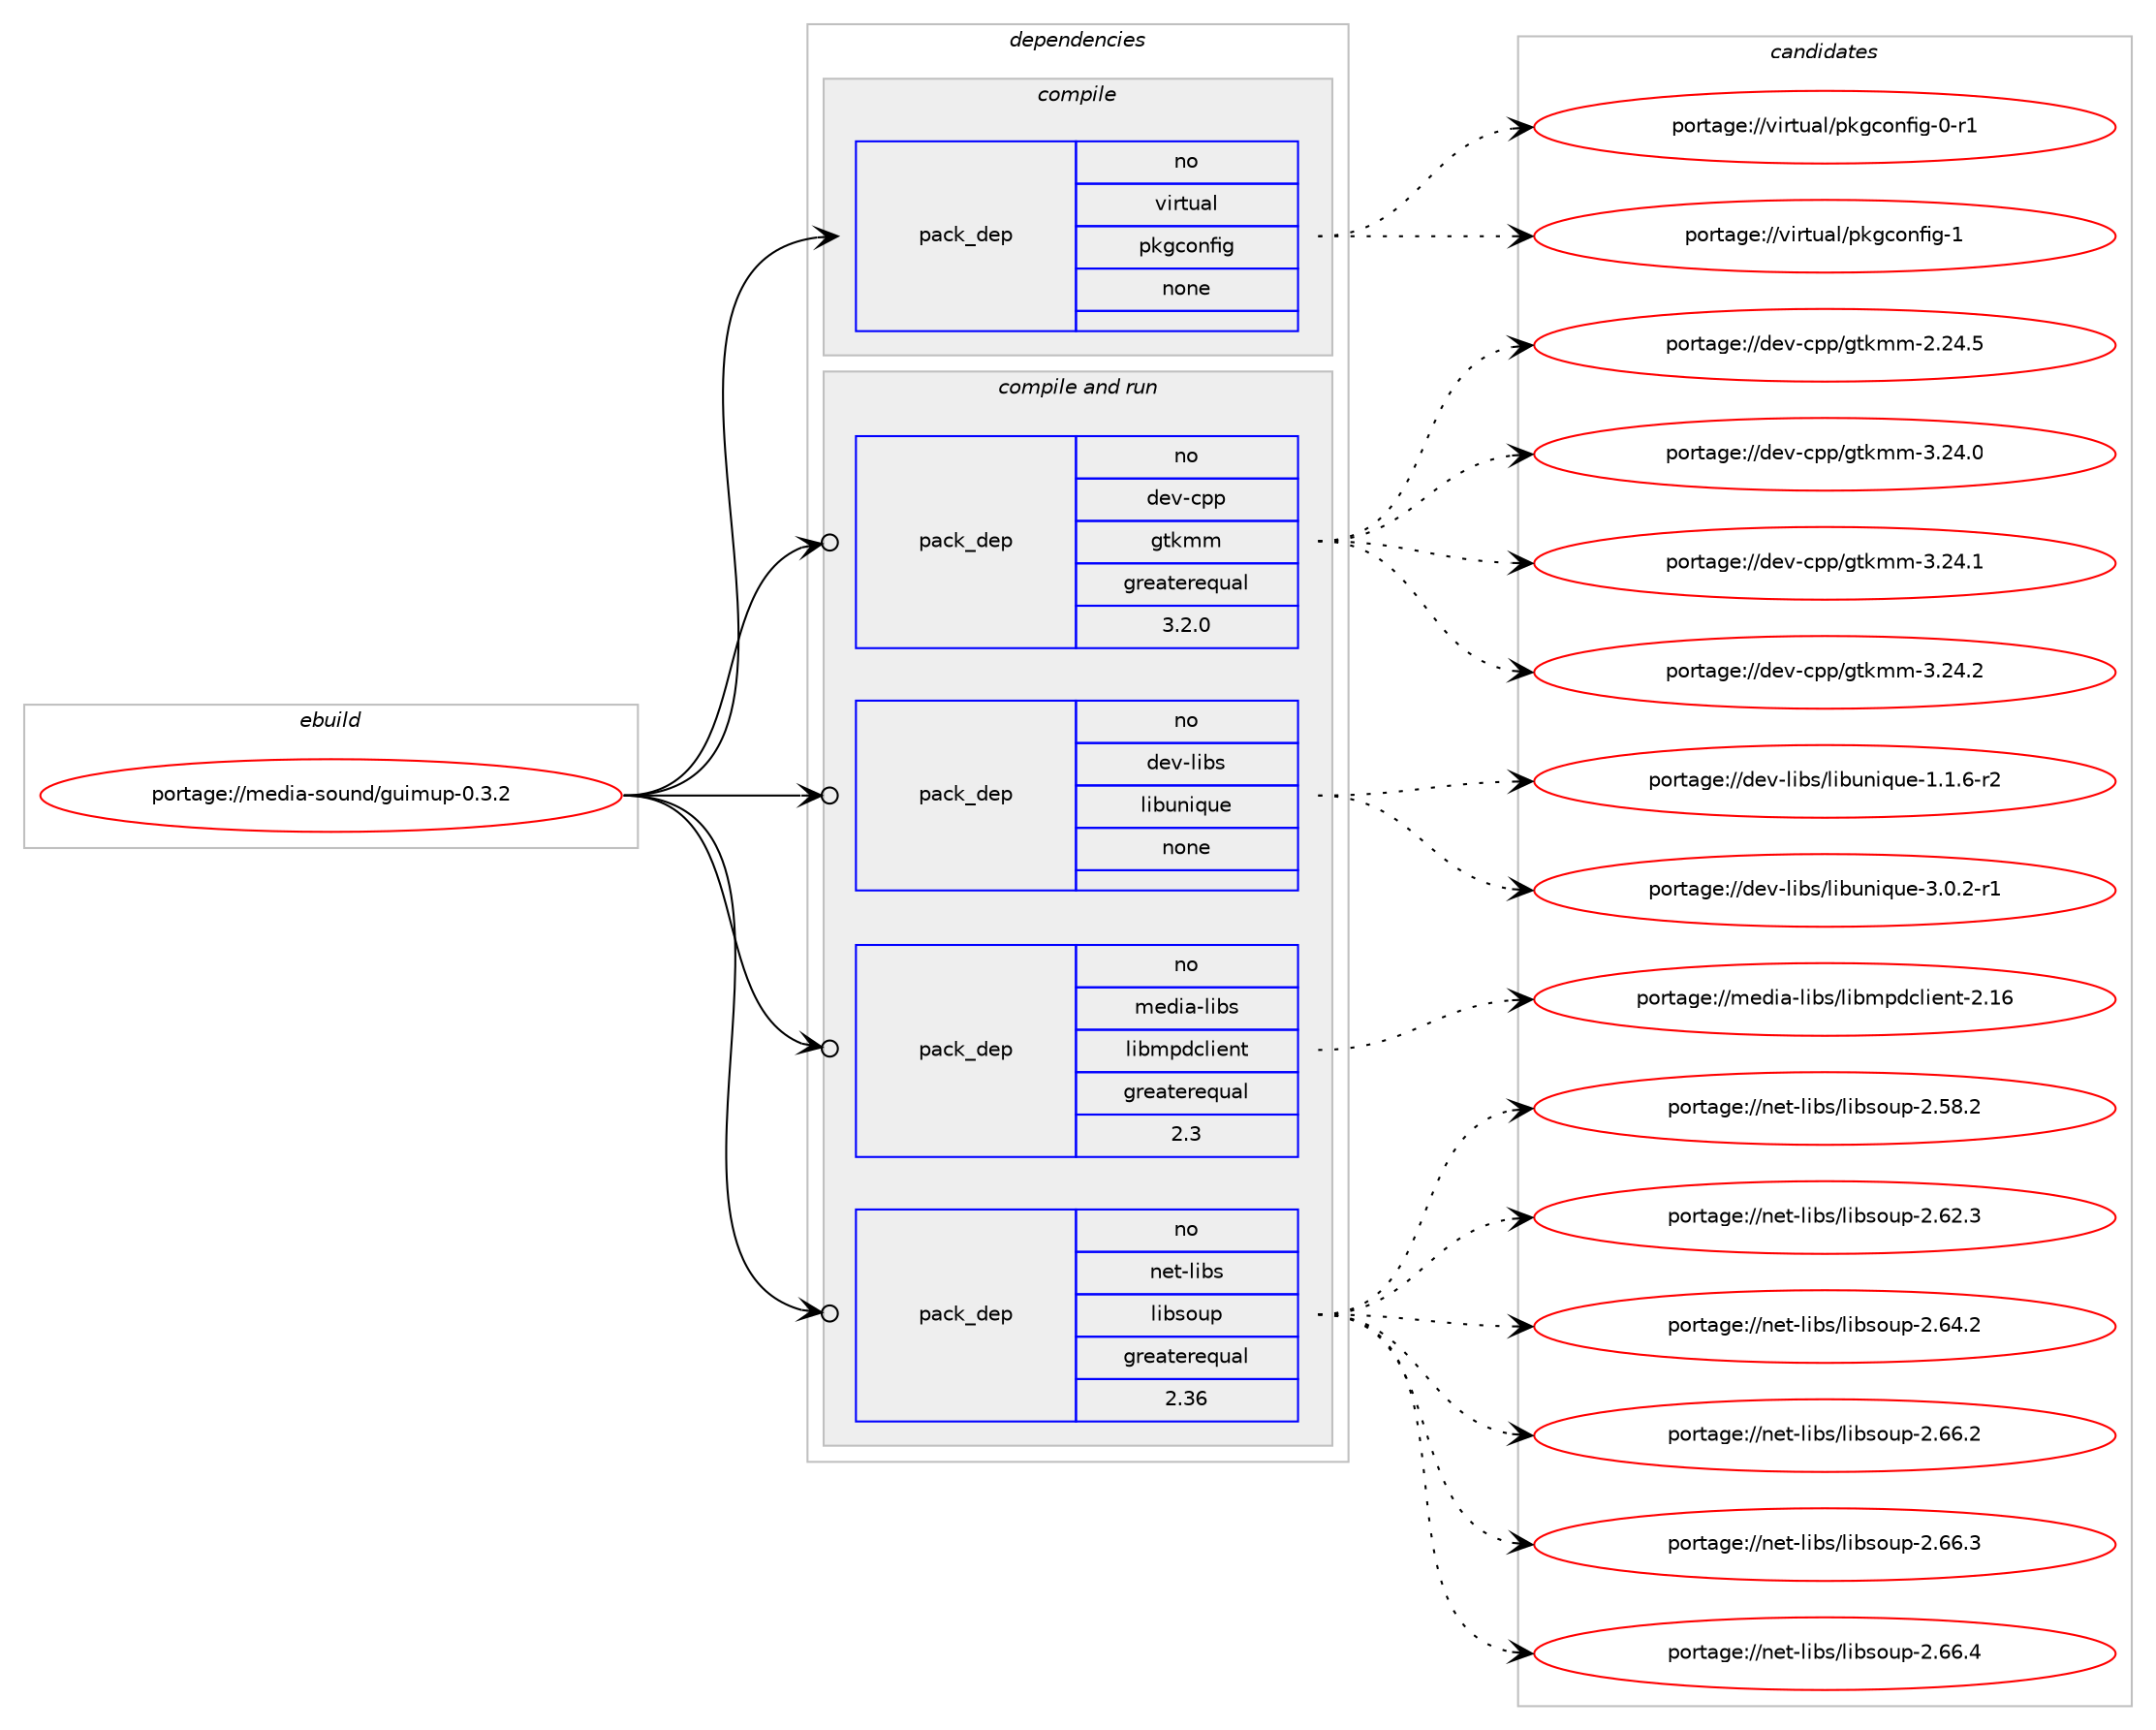 digraph prolog {

# *************
# Graph options
# *************

newrank=true;
concentrate=true;
compound=true;
graph [rankdir=LR,fontname=Helvetica,fontsize=10,ranksep=1.5];#, ranksep=2.5, nodesep=0.2];
edge  [arrowhead=vee];
node  [fontname=Helvetica,fontsize=10];

# **********
# The ebuild
# **********

subgraph cluster_leftcol {
color=gray;
rank=same;
label=<<i>ebuild</i>>;
id [label="portage://media-sound/guimup-0.3.2", color=red, width=4, href="../media-sound/guimup-0.3.2.svg"];
}

# ****************
# The dependencies
# ****************

subgraph cluster_midcol {
color=gray;
label=<<i>dependencies</i>>;
subgraph cluster_compile {
fillcolor="#eeeeee";
style=filled;
label=<<i>compile</i>>;
subgraph pack244217 {
dependency332177 [label=<<TABLE BORDER="0" CELLBORDER="1" CELLSPACING="0" CELLPADDING="4" WIDTH="220"><TR><TD ROWSPAN="6" CELLPADDING="30">pack_dep</TD></TR><TR><TD WIDTH="110">no</TD></TR><TR><TD>virtual</TD></TR><TR><TD>pkgconfig</TD></TR><TR><TD>none</TD></TR><TR><TD></TD></TR></TABLE>>, shape=none, color=blue];
}
id:e -> dependency332177:w [weight=20,style="solid",arrowhead="vee"];
}
subgraph cluster_compileandrun {
fillcolor="#eeeeee";
style=filled;
label=<<i>compile and run</i>>;
subgraph pack244218 {
dependency332178 [label=<<TABLE BORDER="0" CELLBORDER="1" CELLSPACING="0" CELLPADDING="4" WIDTH="220"><TR><TD ROWSPAN="6" CELLPADDING="30">pack_dep</TD></TR><TR><TD WIDTH="110">no</TD></TR><TR><TD>dev-cpp</TD></TR><TR><TD>gtkmm</TD></TR><TR><TD>greaterequal</TD></TR><TR><TD>3.2.0</TD></TR></TABLE>>, shape=none, color=blue];
}
id:e -> dependency332178:w [weight=20,style="solid",arrowhead="odotvee"];
subgraph pack244219 {
dependency332179 [label=<<TABLE BORDER="0" CELLBORDER="1" CELLSPACING="0" CELLPADDING="4" WIDTH="220"><TR><TD ROWSPAN="6" CELLPADDING="30">pack_dep</TD></TR><TR><TD WIDTH="110">no</TD></TR><TR><TD>dev-libs</TD></TR><TR><TD>libunique</TD></TR><TR><TD>none</TD></TR><TR><TD></TD></TR></TABLE>>, shape=none, color=blue];
}
id:e -> dependency332179:w [weight=20,style="solid",arrowhead="odotvee"];
subgraph pack244220 {
dependency332180 [label=<<TABLE BORDER="0" CELLBORDER="1" CELLSPACING="0" CELLPADDING="4" WIDTH="220"><TR><TD ROWSPAN="6" CELLPADDING="30">pack_dep</TD></TR><TR><TD WIDTH="110">no</TD></TR><TR><TD>media-libs</TD></TR><TR><TD>libmpdclient</TD></TR><TR><TD>greaterequal</TD></TR><TR><TD>2.3</TD></TR></TABLE>>, shape=none, color=blue];
}
id:e -> dependency332180:w [weight=20,style="solid",arrowhead="odotvee"];
subgraph pack244221 {
dependency332181 [label=<<TABLE BORDER="0" CELLBORDER="1" CELLSPACING="0" CELLPADDING="4" WIDTH="220"><TR><TD ROWSPAN="6" CELLPADDING="30">pack_dep</TD></TR><TR><TD WIDTH="110">no</TD></TR><TR><TD>net-libs</TD></TR><TR><TD>libsoup</TD></TR><TR><TD>greaterequal</TD></TR><TR><TD>2.36</TD></TR></TABLE>>, shape=none, color=blue];
}
id:e -> dependency332181:w [weight=20,style="solid",arrowhead="odotvee"];
}
subgraph cluster_run {
fillcolor="#eeeeee";
style=filled;
label=<<i>run</i>>;
}
}

# **************
# The candidates
# **************

subgraph cluster_choices {
rank=same;
color=gray;
label=<<i>candidates</i>>;

subgraph choice244217 {
color=black;
nodesep=1;
choiceportage11810511411611797108471121071039911111010210510345484511449 [label="portage://virtual/pkgconfig-0-r1", color=red, width=4,href="../virtual/pkgconfig-0-r1.svg"];
choiceportage1181051141161179710847112107103991111101021051034549 [label="portage://virtual/pkgconfig-1", color=red, width=4,href="../virtual/pkgconfig-1.svg"];
dependency332177:e -> choiceportage11810511411611797108471121071039911111010210510345484511449:w [style=dotted,weight="100"];
dependency332177:e -> choiceportage1181051141161179710847112107103991111101021051034549:w [style=dotted,weight="100"];
}
subgraph choice244218 {
color=black;
nodesep=1;
choiceportage10010111845991121124710311610710910945504650524653 [label="portage://dev-cpp/gtkmm-2.24.5", color=red, width=4,href="../dev-cpp/gtkmm-2.24.5.svg"];
choiceportage10010111845991121124710311610710910945514650524648 [label="portage://dev-cpp/gtkmm-3.24.0", color=red, width=4,href="../dev-cpp/gtkmm-3.24.0.svg"];
choiceportage10010111845991121124710311610710910945514650524649 [label="portage://dev-cpp/gtkmm-3.24.1", color=red, width=4,href="../dev-cpp/gtkmm-3.24.1.svg"];
choiceportage10010111845991121124710311610710910945514650524650 [label="portage://dev-cpp/gtkmm-3.24.2", color=red, width=4,href="../dev-cpp/gtkmm-3.24.2.svg"];
dependency332178:e -> choiceportage10010111845991121124710311610710910945504650524653:w [style=dotted,weight="100"];
dependency332178:e -> choiceportage10010111845991121124710311610710910945514650524648:w [style=dotted,weight="100"];
dependency332178:e -> choiceportage10010111845991121124710311610710910945514650524649:w [style=dotted,weight="100"];
dependency332178:e -> choiceportage10010111845991121124710311610710910945514650524650:w [style=dotted,weight="100"];
}
subgraph choice244219 {
color=black;
nodesep=1;
choiceportage100101118451081059811547108105981171101051131171014549464946544511450 [label="portage://dev-libs/libunique-1.1.6-r2", color=red, width=4,href="../dev-libs/libunique-1.1.6-r2.svg"];
choiceportage100101118451081059811547108105981171101051131171014551464846504511449 [label="portage://dev-libs/libunique-3.0.2-r1", color=red, width=4,href="../dev-libs/libunique-3.0.2-r1.svg"];
dependency332179:e -> choiceportage100101118451081059811547108105981171101051131171014549464946544511450:w [style=dotted,weight="100"];
dependency332179:e -> choiceportage100101118451081059811547108105981171101051131171014551464846504511449:w [style=dotted,weight="100"];
}
subgraph choice244220 {
color=black;
nodesep=1;
choiceportage1091011001059745108105981154710810598109112100991081051011101164550464954 [label="portage://media-libs/libmpdclient-2.16", color=red, width=4,href="../media-libs/libmpdclient-2.16.svg"];
dependency332180:e -> choiceportage1091011001059745108105981154710810598109112100991081051011101164550464954:w [style=dotted,weight="100"];
}
subgraph choice244221 {
color=black;
nodesep=1;
choiceportage1101011164510810598115471081059811511111711245504653564650 [label="portage://net-libs/libsoup-2.58.2", color=red, width=4,href="../net-libs/libsoup-2.58.2.svg"];
choiceportage1101011164510810598115471081059811511111711245504654504651 [label="portage://net-libs/libsoup-2.62.3", color=red, width=4,href="../net-libs/libsoup-2.62.3.svg"];
choiceportage1101011164510810598115471081059811511111711245504654524650 [label="portage://net-libs/libsoup-2.64.2", color=red, width=4,href="../net-libs/libsoup-2.64.2.svg"];
choiceportage1101011164510810598115471081059811511111711245504654544650 [label="portage://net-libs/libsoup-2.66.2", color=red, width=4,href="../net-libs/libsoup-2.66.2.svg"];
choiceportage1101011164510810598115471081059811511111711245504654544651 [label="portage://net-libs/libsoup-2.66.3", color=red, width=4,href="../net-libs/libsoup-2.66.3.svg"];
choiceportage1101011164510810598115471081059811511111711245504654544652 [label="portage://net-libs/libsoup-2.66.4", color=red, width=4,href="../net-libs/libsoup-2.66.4.svg"];
dependency332181:e -> choiceportage1101011164510810598115471081059811511111711245504653564650:w [style=dotted,weight="100"];
dependency332181:e -> choiceportage1101011164510810598115471081059811511111711245504654504651:w [style=dotted,weight="100"];
dependency332181:e -> choiceportage1101011164510810598115471081059811511111711245504654524650:w [style=dotted,weight="100"];
dependency332181:e -> choiceportage1101011164510810598115471081059811511111711245504654544650:w [style=dotted,weight="100"];
dependency332181:e -> choiceportage1101011164510810598115471081059811511111711245504654544651:w [style=dotted,weight="100"];
dependency332181:e -> choiceportage1101011164510810598115471081059811511111711245504654544652:w [style=dotted,weight="100"];
}
}

}
